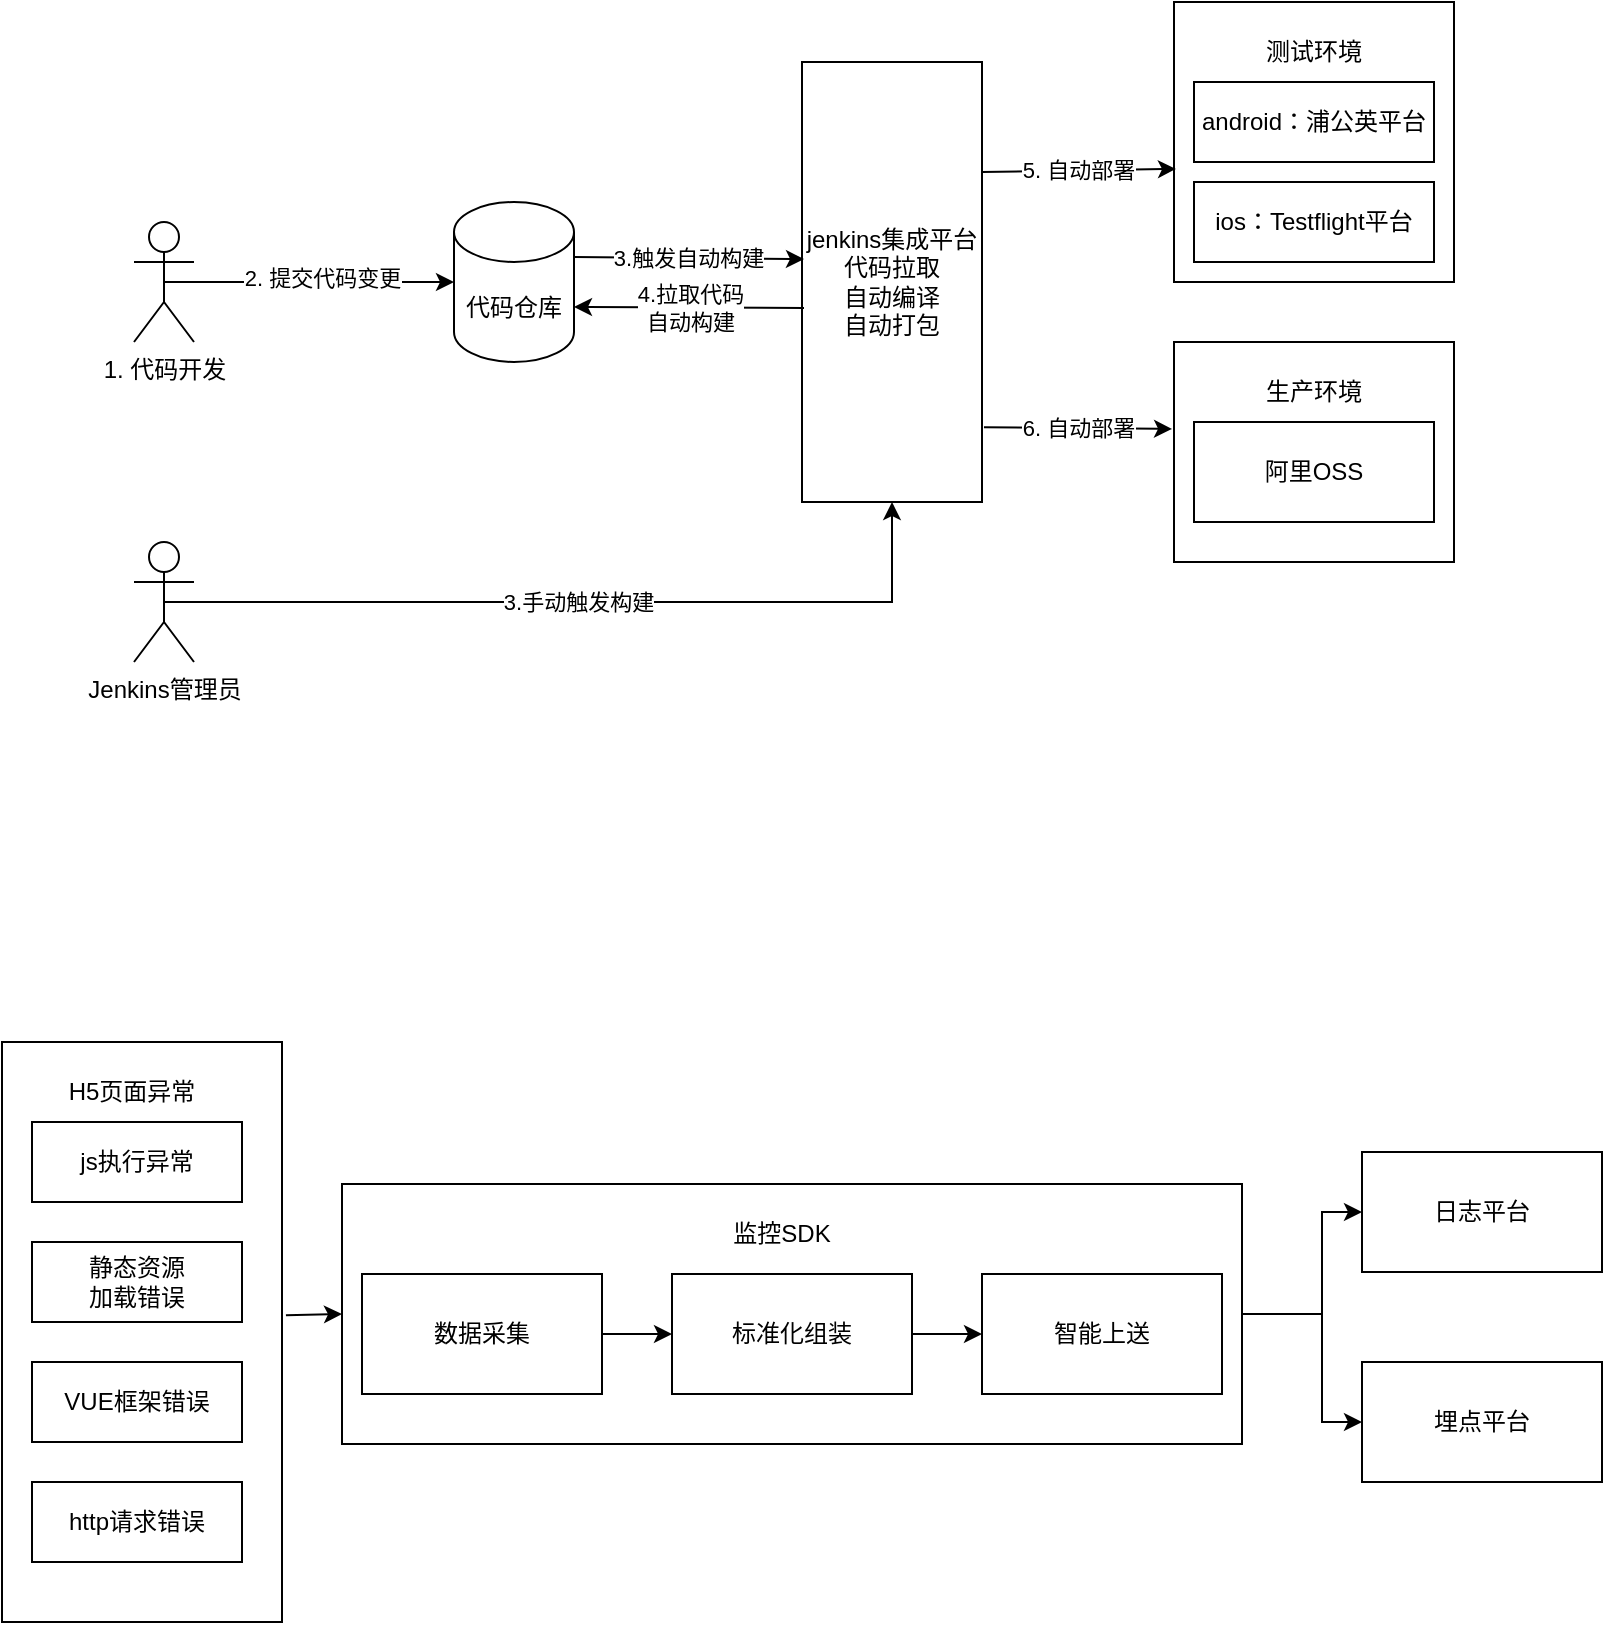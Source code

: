 <mxfile version="21.1.5" type="github">
  <diagram name="第 1 页" id="igWqunvhQteAbBkLn0Th">
    <mxGraphModel dx="897" dy="545" grid="1" gridSize="10" guides="1" tooltips="1" connect="1" arrows="1" fold="1" page="1" pageScale="1" pageWidth="827" pageHeight="1169" math="0" shadow="0">
      <root>
        <mxCell id="0" />
        <mxCell id="1" parent="0" />
        <mxCell id="ITbwOBYq7Vz5sZfCaZMy-46" value="" style="rounded=0;whiteSpace=wrap;html=1;" parent="1" vertex="1">
          <mxGeometry x="184" y="671" width="450" height="130" as="geometry" />
        </mxCell>
        <mxCell id="ITbwOBYq7Vz5sZfCaZMy-41" value="" style="rounded=0;whiteSpace=wrap;html=1;" parent="1" vertex="1">
          <mxGeometry x="14" y="600" width="140" height="290" as="geometry" />
        </mxCell>
        <mxCell id="ITbwOBYq7Vz5sZfCaZMy-1" value="1. 代码开发" style="shape=umlActor;verticalLabelPosition=bottom;verticalAlign=top;html=1;outlineConnect=0;" parent="1" vertex="1">
          <mxGeometry x="80" y="190" width="30" height="60" as="geometry" />
        </mxCell>
        <mxCell id="ITbwOBYq7Vz5sZfCaZMy-2" value="代码仓库" style="shape=cylinder3;whiteSpace=wrap;html=1;boundedLbl=1;backgroundOutline=1;size=15;" parent="1" vertex="1">
          <mxGeometry x="240" y="180" width="60" height="80" as="geometry" />
        </mxCell>
        <mxCell id="ITbwOBYq7Vz5sZfCaZMy-3" value="" style="endArrow=classic;html=1;rounded=0;exitX=0.5;exitY=0.5;exitDx=0;exitDy=0;exitPerimeter=0;entryX=0;entryY=0.5;entryDx=0;entryDy=0;entryPerimeter=0;" parent="1" source="ITbwOBYq7Vz5sZfCaZMy-1" target="ITbwOBYq7Vz5sZfCaZMy-2" edge="1">
          <mxGeometry width="50" height="50" relative="1" as="geometry">
            <mxPoint x="120" y="270" as="sourcePoint" />
            <mxPoint x="220" y="220" as="targetPoint" />
          </mxGeometry>
        </mxCell>
        <mxCell id="ITbwOBYq7Vz5sZfCaZMy-4" value="2. 提交代码变更" style="edgeLabel;html=1;align=center;verticalAlign=middle;resizable=0;points=[];" parent="ITbwOBYq7Vz5sZfCaZMy-3" vertex="1" connectable="0">
          <mxGeometry x="0.091" y="3" relative="1" as="geometry">
            <mxPoint y="1" as="offset" />
          </mxGeometry>
        </mxCell>
        <mxCell id="ITbwOBYq7Vz5sZfCaZMy-5" value="jenkins集成平台&lt;br&gt;代码拉取&lt;br&gt;自动编译&lt;br&gt;自动打包" style="rounded=0;whiteSpace=wrap;html=1;" parent="1" vertex="1">
          <mxGeometry x="414" y="110" width="90" height="220" as="geometry" />
        </mxCell>
        <mxCell id="ITbwOBYq7Vz5sZfCaZMy-6" value="3.触发自动构建" style="endArrow=classic;html=1;rounded=0;exitX=1;exitY=0;exitDx=0;exitDy=27.5;exitPerimeter=0;entryX=0.011;entryY=0.448;entryDx=0;entryDy=0;entryPerimeter=0;" parent="1" source="ITbwOBYq7Vz5sZfCaZMy-2" target="ITbwOBYq7Vz5sZfCaZMy-5" edge="1">
          <mxGeometry width="50" height="50" relative="1" as="geometry">
            <mxPoint x="320" y="210" as="sourcePoint" />
            <mxPoint x="410" y="208" as="targetPoint" />
          </mxGeometry>
        </mxCell>
        <mxCell id="ITbwOBYq7Vz5sZfCaZMy-7" value="Jenkins管理员" style="shape=umlActor;verticalLabelPosition=bottom;verticalAlign=top;html=1;outlineConnect=0;" parent="1" vertex="1">
          <mxGeometry x="80" y="350" width="30" height="60" as="geometry" />
        </mxCell>
        <mxCell id="ITbwOBYq7Vz5sZfCaZMy-12" value="3.手动触发构建" style="endArrow=classic;html=1;rounded=0;exitX=0.5;exitY=0.5;exitDx=0;exitDy=0;exitPerimeter=0;entryX=0.5;entryY=1;entryDx=0;entryDy=0;" parent="1" source="ITbwOBYq7Vz5sZfCaZMy-7" target="ITbwOBYq7Vz5sZfCaZMy-5" edge="1">
          <mxGeometry width="50" height="50" relative="1" as="geometry">
            <mxPoint x="210" y="430" as="sourcePoint" />
            <mxPoint x="260" y="380" as="targetPoint" />
            <Array as="points">
              <mxPoint x="459" y="380" />
            </Array>
          </mxGeometry>
        </mxCell>
        <mxCell id="ITbwOBYq7Vz5sZfCaZMy-13" value="4.拉取代码&lt;br&gt;自动构建" style="endArrow=classic;html=1;rounded=0;entryX=1;entryY=0;entryDx=0;entryDy=52.5;entryPerimeter=0;" parent="1" target="ITbwOBYq7Vz5sZfCaZMy-2" edge="1">
          <mxGeometry width="50" height="50" relative="1" as="geometry">
            <mxPoint x="415" y="233" as="sourcePoint" />
            <mxPoint x="350" y="300" as="targetPoint" />
          </mxGeometry>
        </mxCell>
        <mxCell id="ITbwOBYq7Vz5sZfCaZMy-16" value="" style="rounded=0;whiteSpace=wrap;html=1;" parent="1" vertex="1">
          <mxGeometry x="600" y="80" width="140" height="140" as="geometry" />
        </mxCell>
        <mxCell id="ITbwOBYq7Vz5sZfCaZMy-17" value="android：浦公英平台" style="rounded=0;whiteSpace=wrap;html=1;" parent="1" vertex="1">
          <mxGeometry x="610" y="120" width="120" height="40" as="geometry" />
        </mxCell>
        <mxCell id="ITbwOBYq7Vz5sZfCaZMy-19" value="ios：Testflight平台" style="rounded=0;whiteSpace=wrap;html=1;" parent="1" vertex="1">
          <mxGeometry x="610" y="170" width="120" height="40" as="geometry" />
        </mxCell>
        <mxCell id="ITbwOBYq7Vz5sZfCaZMy-20" value="测试环境" style="text;html=1;strokeColor=none;fillColor=none;align=center;verticalAlign=middle;whiteSpace=wrap;rounded=0;" parent="1" vertex="1">
          <mxGeometry x="640" y="90" width="60" height="30" as="geometry" />
        </mxCell>
        <mxCell id="ITbwOBYq7Vz5sZfCaZMy-21" value="" style="rounded=0;whiteSpace=wrap;html=1;" parent="1" vertex="1">
          <mxGeometry x="600" y="250" width="140" height="110" as="geometry" />
        </mxCell>
        <mxCell id="ITbwOBYq7Vz5sZfCaZMy-22" value="生产环境" style="text;html=1;strokeColor=none;fillColor=none;align=center;verticalAlign=middle;whiteSpace=wrap;rounded=0;" parent="1" vertex="1">
          <mxGeometry x="630" y="260" width="80" height="30" as="geometry" />
        </mxCell>
        <mxCell id="ITbwOBYq7Vz5sZfCaZMy-23" value="阿里OSS" style="rounded=0;whiteSpace=wrap;html=1;" parent="1" vertex="1">
          <mxGeometry x="610" y="290" width="120" height="50" as="geometry" />
        </mxCell>
        <mxCell id="ITbwOBYq7Vz5sZfCaZMy-24" style="edgeStyle=orthogonalEdgeStyle;rounded=0;orthogonalLoop=1;jettySize=auto;html=1;exitX=0.5;exitY=1;exitDx=0;exitDy=0;" parent="1" source="ITbwOBYq7Vz5sZfCaZMy-21" target="ITbwOBYq7Vz5sZfCaZMy-21" edge="1">
          <mxGeometry relative="1" as="geometry" />
        </mxCell>
        <mxCell id="ITbwOBYq7Vz5sZfCaZMy-25" value="5. 自动部署" style="endArrow=classic;html=1;rounded=0;exitX=1;exitY=0.25;exitDx=0;exitDy=0;entryX=0.007;entryY=0.596;entryDx=0;entryDy=0;entryPerimeter=0;" parent="1" source="ITbwOBYq7Vz5sZfCaZMy-5" target="ITbwOBYq7Vz5sZfCaZMy-16" edge="1">
          <mxGeometry width="50" height="50" relative="1" as="geometry">
            <mxPoint x="520" y="180" as="sourcePoint" />
            <mxPoint x="570" y="130" as="targetPoint" />
          </mxGeometry>
        </mxCell>
        <mxCell id="ITbwOBYq7Vz5sZfCaZMy-26" value="6. 自动部署" style="endArrow=classic;html=1;rounded=0;exitX=1.011;exitY=0.83;exitDx=0;exitDy=0;exitPerimeter=0;entryX=-0.007;entryY=0.395;entryDx=0;entryDy=0;entryPerimeter=0;" parent="1" source="ITbwOBYq7Vz5sZfCaZMy-5" target="ITbwOBYq7Vz5sZfCaZMy-21" edge="1">
          <mxGeometry width="50" height="50" relative="1" as="geometry">
            <mxPoint x="530" y="410" as="sourcePoint" />
            <mxPoint x="580" y="360" as="targetPoint" />
          </mxGeometry>
        </mxCell>
        <mxCell id="ITbwOBYq7Vz5sZfCaZMy-27" value="数据采集" style="rounded=0;whiteSpace=wrap;html=1;" parent="1" vertex="1">
          <mxGeometry x="194" y="716" width="120" height="60" as="geometry" />
        </mxCell>
        <mxCell id="ITbwOBYq7Vz5sZfCaZMy-28" value="标准化组装" style="rounded=0;whiteSpace=wrap;html=1;" parent="1" vertex="1">
          <mxGeometry x="349" y="716" width="120" height="60" as="geometry" />
        </mxCell>
        <mxCell id="ITbwOBYq7Vz5sZfCaZMy-30" value="日志平台" style="rounded=0;whiteSpace=wrap;html=1;" parent="1" vertex="1">
          <mxGeometry x="694" y="655" width="120" height="60" as="geometry" />
        </mxCell>
        <mxCell id="ITbwOBYq7Vz5sZfCaZMy-31" value="埋点平台" style="rounded=0;whiteSpace=wrap;html=1;" parent="1" vertex="1">
          <mxGeometry x="694" y="760" width="120" height="60" as="geometry" />
        </mxCell>
        <mxCell id="ITbwOBYq7Vz5sZfCaZMy-32" value="js执行异常" style="rounded=0;whiteSpace=wrap;html=1;" parent="1" vertex="1">
          <mxGeometry x="29" y="640" width="105" height="40" as="geometry" />
        </mxCell>
        <mxCell id="ITbwOBYq7Vz5sZfCaZMy-33" value="静态资源&lt;br&gt;加载错误" style="rounded=0;whiteSpace=wrap;html=1;" parent="1" vertex="1">
          <mxGeometry x="29" y="700" width="105" height="40" as="geometry" />
        </mxCell>
        <mxCell id="ITbwOBYq7Vz5sZfCaZMy-36" value="VUE框架错误" style="rounded=0;whiteSpace=wrap;html=1;" parent="1" vertex="1">
          <mxGeometry x="29" y="760" width="105" height="40" as="geometry" />
        </mxCell>
        <mxCell id="ITbwOBYq7Vz5sZfCaZMy-39" value="http请求错误" style="rounded=0;whiteSpace=wrap;html=1;" parent="1" vertex="1">
          <mxGeometry x="29" y="820" width="105" height="40" as="geometry" />
        </mxCell>
        <mxCell id="ITbwOBYq7Vz5sZfCaZMy-42" value="H5页面异常" style="text;html=1;strokeColor=none;fillColor=none;align=center;verticalAlign=middle;whiteSpace=wrap;rounded=0;" parent="1" vertex="1">
          <mxGeometry x="44" y="610" width="70" height="30" as="geometry" />
        </mxCell>
        <mxCell id="ITbwOBYq7Vz5sZfCaZMy-44" value="" style="endArrow=classic;html=1;rounded=0;exitX=1;exitY=0.5;exitDx=0;exitDy=0;" parent="1" source="ITbwOBYq7Vz5sZfCaZMy-27" target="ITbwOBYq7Vz5sZfCaZMy-28" edge="1">
          <mxGeometry width="50" height="50" relative="1" as="geometry">
            <mxPoint x="364" y="931" as="sourcePoint" />
            <mxPoint x="414" y="881" as="targetPoint" />
          </mxGeometry>
        </mxCell>
        <mxCell id="ITbwOBYq7Vz5sZfCaZMy-47" value="智能上送" style="rounded=0;whiteSpace=wrap;html=1;" parent="1" vertex="1">
          <mxGeometry x="504" y="716" width="120" height="60" as="geometry" />
        </mxCell>
        <mxCell id="ITbwOBYq7Vz5sZfCaZMy-48" value="" style="endArrow=classic;html=1;rounded=0;exitX=1;exitY=0.5;exitDx=0;exitDy=0;" parent="1" source="ITbwOBYq7Vz5sZfCaZMy-28" target="ITbwOBYq7Vz5sZfCaZMy-47" edge="1">
          <mxGeometry width="50" height="50" relative="1" as="geometry">
            <mxPoint x="544" y="901" as="sourcePoint" />
            <mxPoint x="594" y="851" as="targetPoint" />
          </mxGeometry>
        </mxCell>
        <mxCell id="ITbwOBYq7Vz5sZfCaZMy-49" value="监控SDK" style="text;html=1;strokeColor=none;fillColor=none;align=center;verticalAlign=middle;whiteSpace=wrap;rounded=0;" parent="1" vertex="1">
          <mxGeometry x="374" y="681" width="60" height="30" as="geometry" />
        </mxCell>
        <mxCell id="ITbwOBYq7Vz5sZfCaZMy-50" value="" style="endArrow=classic;html=1;rounded=0;exitX=1.014;exitY=0.471;exitDx=0;exitDy=0;entryX=0;entryY=0.5;entryDx=0;entryDy=0;exitPerimeter=0;" parent="1" source="ITbwOBYq7Vz5sZfCaZMy-41" target="ITbwOBYq7Vz5sZfCaZMy-46" edge="1">
          <mxGeometry width="50" height="50" relative="1" as="geometry">
            <mxPoint x="624" y="920" as="sourcePoint" />
            <mxPoint x="674" y="870" as="targetPoint" />
          </mxGeometry>
        </mxCell>
        <mxCell id="ITbwOBYq7Vz5sZfCaZMy-51" value="" style="endArrow=classic;html=1;rounded=0;exitX=1;exitY=0.5;exitDx=0;exitDy=0;entryX=0;entryY=0.5;entryDx=0;entryDy=0;" parent="1" source="ITbwOBYq7Vz5sZfCaZMy-46" target="ITbwOBYq7Vz5sZfCaZMy-30" edge="1">
          <mxGeometry width="50" height="50" relative="1" as="geometry">
            <mxPoint x="674" y="760" as="sourcePoint" />
            <mxPoint x="724" y="710" as="targetPoint" />
            <Array as="points">
              <mxPoint x="674" y="736" />
              <mxPoint x="674" y="685" />
            </Array>
          </mxGeometry>
        </mxCell>
        <mxCell id="ITbwOBYq7Vz5sZfCaZMy-52" value="" style="endArrow=classic;html=1;rounded=0;entryX=0;entryY=0.5;entryDx=0;entryDy=0;exitX=1;exitY=0.5;exitDx=0;exitDy=0;" parent="1" source="ITbwOBYq7Vz5sZfCaZMy-46" target="ITbwOBYq7Vz5sZfCaZMy-31" edge="1">
          <mxGeometry width="50" height="50" relative="1" as="geometry">
            <mxPoint x="634" y="740" as="sourcePoint" />
            <mxPoint x="674" y="880" as="targetPoint" />
            <Array as="points">
              <mxPoint x="674" y="736" />
              <mxPoint x="674" y="790" />
            </Array>
          </mxGeometry>
        </mxCell>
      </root>
    </mxGraphModel>
  </diagram>
</mxfile>
